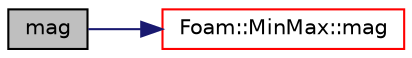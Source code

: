 digraph "mag"
{
  bgcolor="transparent";
  edge [fontname="Helvetica",fontsize="10",labelfontname="Helvetica",labelfontsize="10"];
  node [fontname="Helvetica",fontsize="10",shape=record];
  rankdir="LR";
  Node1 [label="mag",height=0.2,width=0.4,color="black", fillcolor="grey75", style="filled" fontcolor="black"];
  Node1 -> Node2 [color="midnightblue",fontsize="10",style="solid",fontname="Helvetica"];
  Node2 [label="Foam::MinMax::mag",height=0.2,width=0.4,color="red",URL="$classFoam_1_1MinMax.html#a3d026c3aee48e61452581e5633617d02",tooltip="The magnitude of the min to max span. Zero if the range is invalid. "];
}
